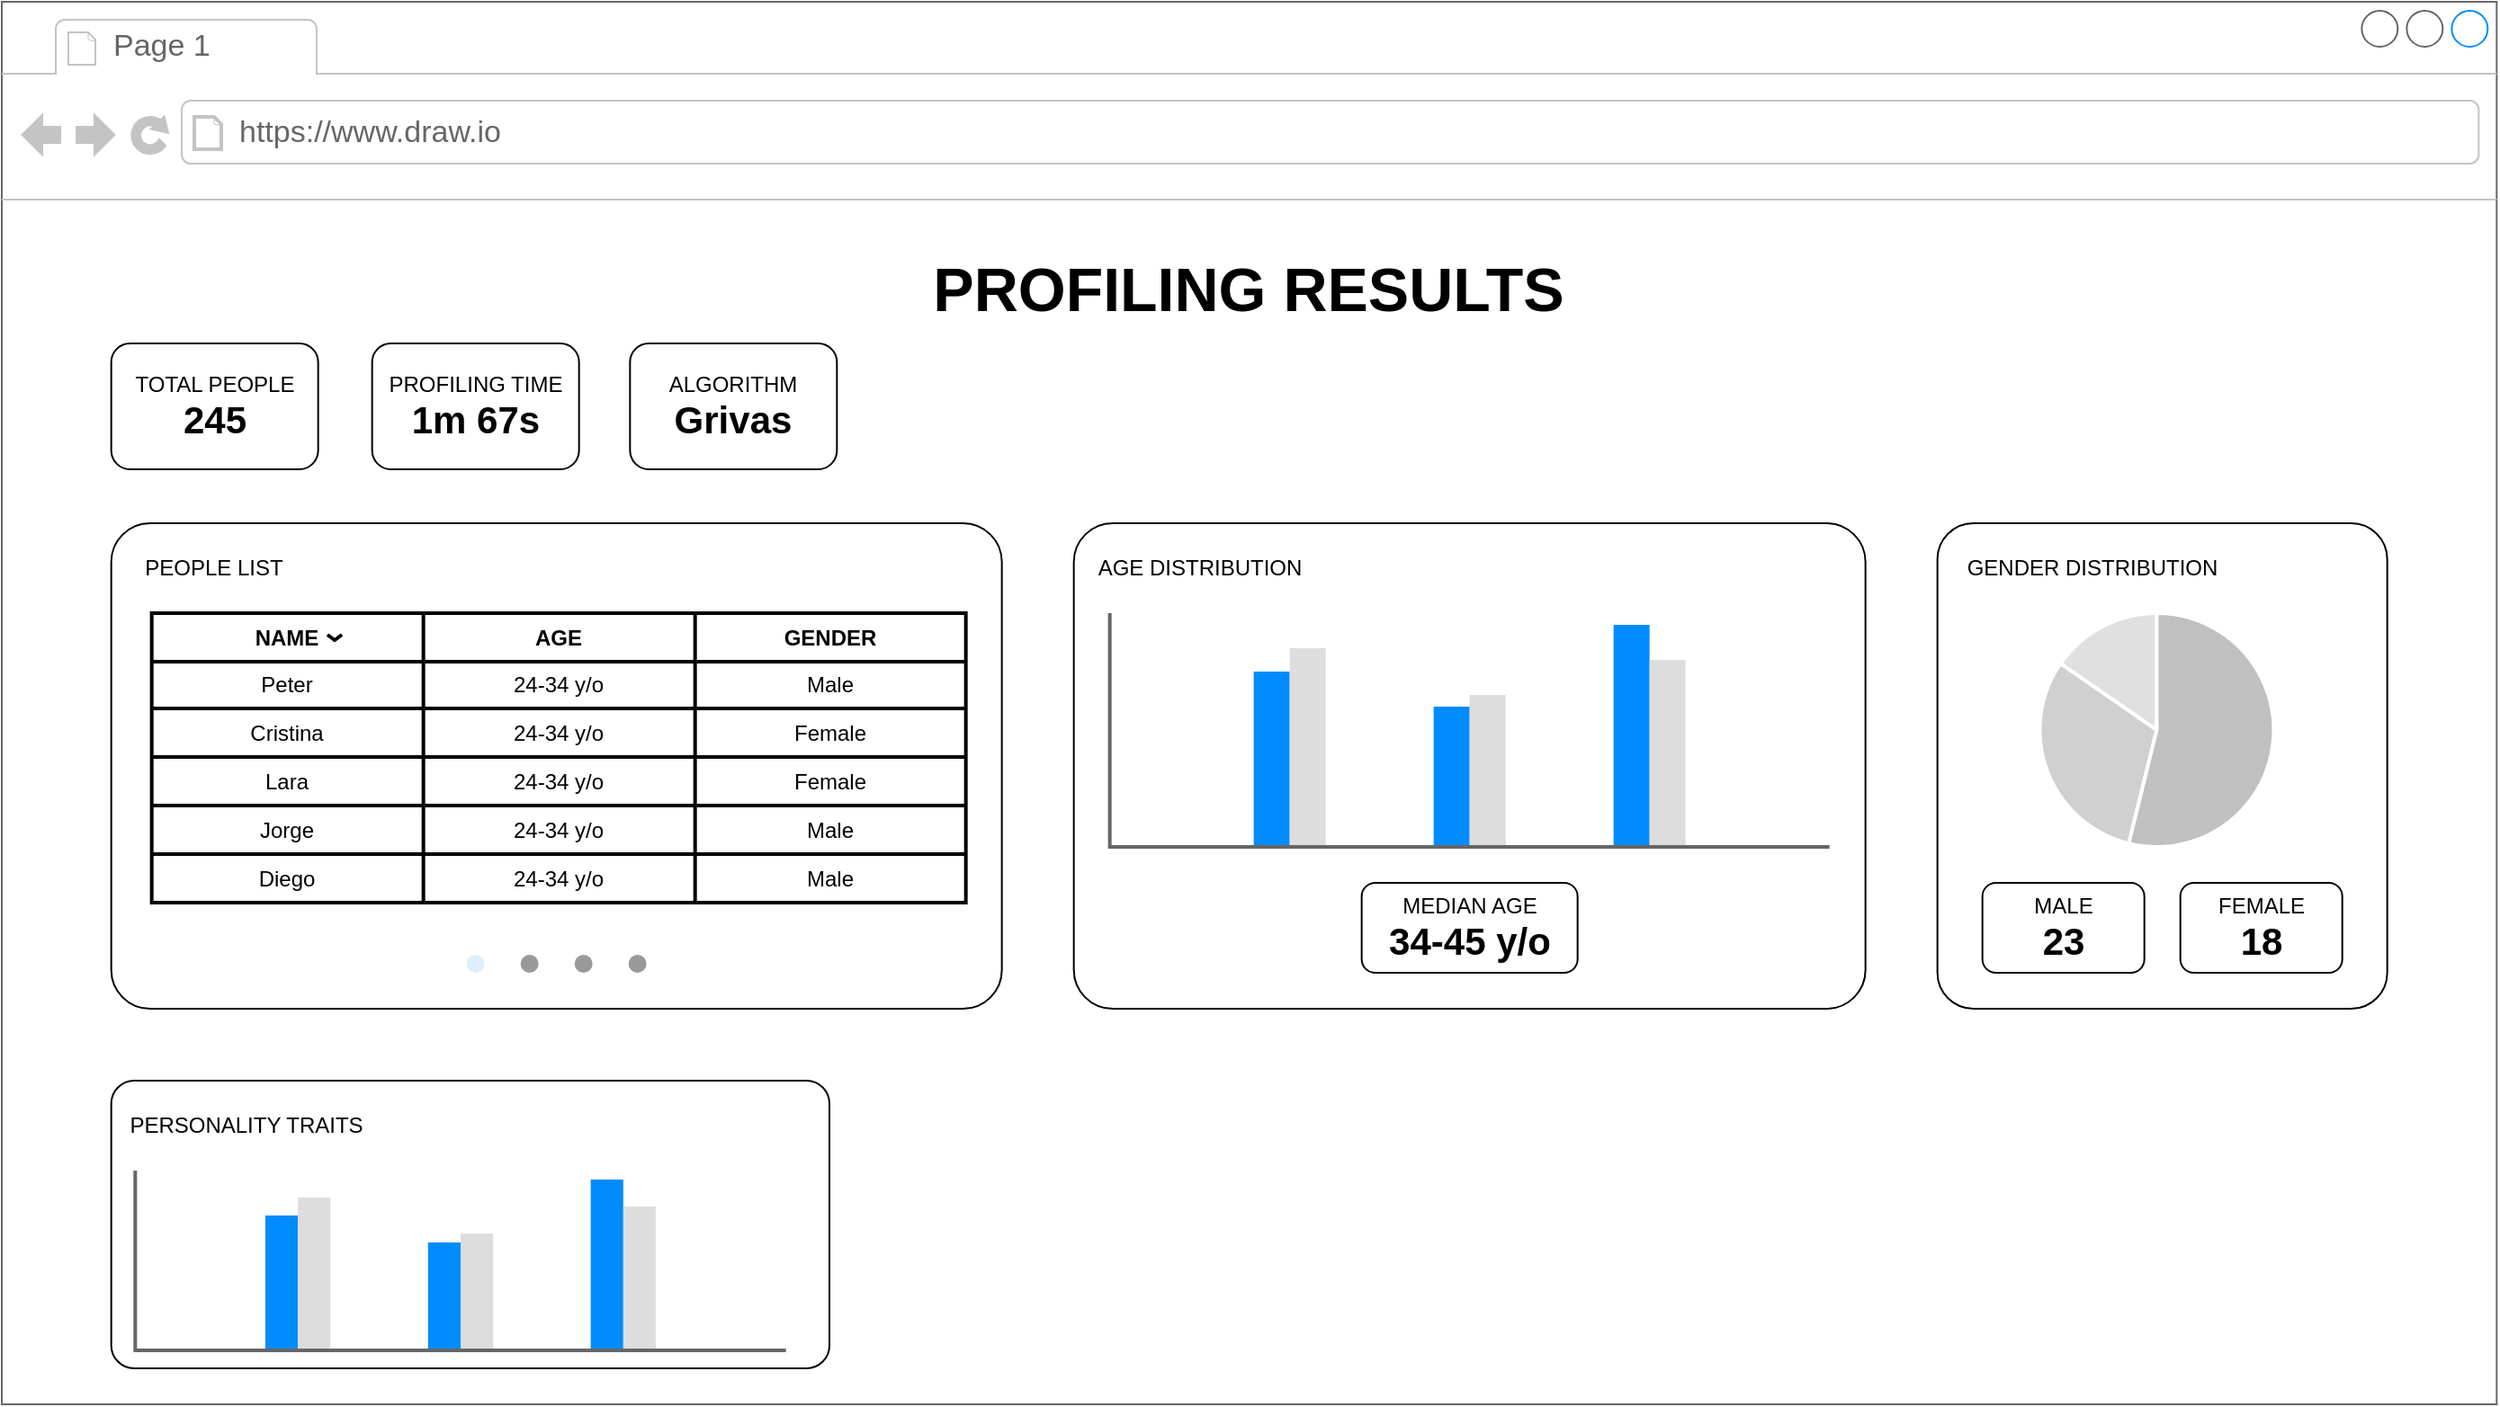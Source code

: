 <mxfile version="21.6.5" type="device">
  <diagram name="Page-1" id="g-YYf_nvfBdNuT4UyRlO">
    <mxGraphModel dx="1631" dy="872" grid="1" gridSize="10" guides="1" tooltips="1" connect="1" arrows="1" fold="1" page="1" pageScale="1" pageWidth="1600" pageHeight="900" math="0" shadow="0">
      <root>
        <mxCell id="0" />
        <mxCell id="1" parent="0" />
        <mxCell id="YneG4pRLCPzbk9W63suN-1" value="" style="strokeWidth=1;shadow=0;dashed=0;align=center;shape=mxgraph.mockup.containers.browserWindow;rSize=0;strokeColor=#666666;strokeColor2=#008cff;strokeColor3=#c4c4c4;mainText=,;recursiveResize=0;fontSize=24;html=1;aspect=fixed;fontStyle=1" parent="1" vertex="1">
          <mxGeometry y="120" width="1386.67" height="780" as="geometry" />
        </mxCell>
        <mxCell id="YneG4pRLCPzbk9W63suN-2" value="Page 1" style="strokeWidth=1;shadow=0;dashed=0;align=center;html=1;shape=mxgraph.mockup.containers.anchor;fontSize=17;fontColor=#666666;align=left;whiteSpace=wrap;" parent="YneG4pRLCPzbk9W63suN-1" vertex="1">
          <mxGeometry x="60" y="12" width="110" height="26" as="geometry" />
        </mxCell>
        <mxCell id="YneG4pRLCPzbk9W63suN-3" value="https://www.draw.io" style="strokeWidth=1;shadow=0;dashed=0;align=center;html=1;shape=mxgraph.mockup.containers.anchor;rSize=0;fontSize=17;fontColor=#666666;align=left;" parent="YneG4pRLCPzbk9W63suN-1" vertex="1">
          <mxGeometry x="130" y="60" width="250" height="26" as="geometry" />
        </mxCell>
        <mxCell id="YneG4pRLCPzbk9W63suN-4" value="PROFILING RESULTS" style="text;html=1;strokeColor=none;fillColor=none;align=center;verticalAlign=middle;whiteSpace=wrap;rounded=0;fontSize=34;fontStyle=1;" parent="YneG4pRLCPzbk9W63suN-1" vertex="1">
          <mxGeometry x="488.34" y="130" width="410" height="60" as="geometry" />
        </mxCell>
        <mxCell id="YneG4pRLCPzbk9W63suN-5" value="&lt;div&gt;&lt;span style=&quot;font-weight: normal;&quot;&gt;TOTAL PEOPLE&lt;/span&gt;&lt;/div&gt;&lt;div style=&quot;font-size: 21px;&quot;&gt;245&lt;br&gt;&lt;/div&gt;" style="rounded=1;whiteSpace=wrap;html=1;fontStyle=1" parent="YneG4pRLCPzbk9W63suN-1" vertex="1">
          <mxGeometry x="60.83" y="190" width="115" height="70" as="geometry" />
        </mxCell>
        <mxCell id="YneG4pRLCPzbk9W63suN-6" value="&lt;div&gt;&lt;span style=&quot;font-weight: normal;&quot;&gt;PROFILING TIME&lt;br&gt;&lt;/span&gt;&lt;/div&gt;&lt;div style=&quot;font-size: 21px;&quot;&gt;1m 67s&lt;br&gt;&lt;/div&gt;" style="rounded=1;whiteSpace=wrap;html=1;fontStyle=1" parent="YneG4pRLCPzbk9W63suN-1" vertex="1">
          <mxGeometry x="205.83" y="190" width="115" height="70" as="geometry" />
        </mxCell>
        <mxCell id="YneG4pRLCPzbk9W63suN-7" value="&lt;div&gt;&lt;span style=&quot;font-weight: normal;&quot;&gt;ALGORITHM&lt;br&gt;&lt;/span&gt;&lt;/div&gt;&lt;div style=&quot;font-size: 21px;&quot;&gt;Grivas&lt;/div&gt;" style="rounded=1;whiteSpace=wrap;html=1;fontStyle=1" parent="YneG4pRLCPzbk9W63suN-1" vertex="1">
          <mxGeometry x="349.16" y="190" width="115" height="70" as="geometry" />
        </mxCell>
        <mxCell id="YneG4pRLCPzbk9W63suN-8" value="" style="rounded=1;whiteSpace=wrap;html=1;fontStyle=1;arcSize=8;" parent="YneG4pRLCPzbk9W63suN-1" vertex="1">
          <mxGeometry x="60.83" y="290" width="495" height="270" as="geometry" />
        </mxCell>
        <mxCell id="YneG4pRLCPzbk9W63suN-9" value="PEOPLE LIST" style="text;html=1;strokeColor=none;fillColor=none;align=center;verticalAlign=middle;whiteSpace=wrap;rounded=0;" parent="YneG4pRLCPzbk9W63suN-1" vertex="1">
          <mxGeometry x="68.33" y="300" width="100" height="30" as="geometry" />
        </mxCell>
        <mxCell id="YneG4pRLCPzbk9W63suN-10" value="" style="shape=table;html=1;whiteSpace=wrap;startSize=0;container=1;collapsible=0;childLayout=tableLayout;strokeWidth=2;" parent="YneG4pRLCPzbk9W63suN-1" vertex="1">
          <mxGeometry x="83.33" y="340" width="452.5" height="161" as="geometry" />
        </mxCell>
        <mxCell id="YneG4pRLCPzbk9W63suN-11" value="" style="shape=tableRow;horizontal=0;startSize=0;swimlaneHead=0;swimlaneBody=0;top=0;left=0;bottom=0;right=0;collapsible=0;dropTarget=0;fillColor=none;points=[[0,0.5],[1,0.5]];portConstraint=eastwest;" parent="YneG4pRLCPzbk9W63suN-10" vertex="1">
          <mxGeometry width="452.5" height="27" as="geometry" />
        </mxCell>
        <mxCell id="YneG4pRLCPzbk9W63suN-12" value="NAME" style="shape=partialRectangle;html=1;whiteSpace=wrap;connectable=0;fillColor=none;top=0;left=0;bottom=0;right=0;overflow=hidden;fontStyle=1" parent="YneG4pRLCPzbk9W63suN-11" vertex="1">
          <mxGeometry width="151" height="27" as="geometry">
            <mxRectangle width="151" height="27" as="alternateBounds" />
          </mxGeometry>
        </mxCell>
        <mxCell id="YneG4pRLCPzbk9W63suN-13" value="AGE" style="shape=partialRectangle;html=1;whiteSpace=wrap;connectable=0;fillColor=none;top=0;left=0;bottom=0;right=0;overflow=hidden;fontStyle=1" parent="YneG4pRLCPzbk9W63suN-11" vertex="1">
          <mxGeometry x="151" width="151" height="27" as="geometry">
            <mxRectangle width="151" height="27" as="alternateBounds" />
          </mxGeometry>
        </mxCell>
        <mxCell id="YneG4pRLCPzbk9W63suN-14" value="GENDER" style="shape=partialRectangle;html=1;whiteSpace=wrap;connectable=0;fillColor=none;top=0;left=0;bottom=0;right=0;overflow=hidden;fontStyle=1" parent="YneG4pRLCPzbk9W63suN-11" vertex="1">
          <mxGeometry x="302" width="151" height="27" as="geometry">
            <mxRectangle width="151" height="27" as="alternateBounds" />
          </mxGeometry>
        </mxCell>
        <mxCell id="YneG4pRLCPzbk9W63suN-15" value="" style="shape=tableRow;horizontal=0;startSize=0;swimlaneHead=0;swimlaneBody=0;top=0;left=0;bottom=0;right=0;collapsible=0;dropTarget=0;fillColor=none;points=[[0,0.5],[1,0.5]];portConstraint=eastwest;" parent="YneG4pRLCPzbk9W63suN-10" vertex="1">
          <mxGeometry y="27" width="452.5" height="26" as="geometry" />
        </mxCell>
        <mxCell id="YneG4pRLCPzbk9W63suN-16" value="Peter" style="shape=partialRectangle;html=1;whiteSpace=wrap;connectable=0;fillColor=none;top=0;left=0;bottom=0;right=0;overflow=hidden;" parent="YneG4pRLCPzbk9W63suN-15" vertex="1">
          <mxGeometry width="151" height="26" as="geometry">
            <mxRectangle width="151" height="26" as="alternateBounds" />
          </mxGeometry>
        </mxCell>
        <mxCell id="YneG4pRLCPzbk9W63suN-17" value="24-34 y/o" style="shape=partialRectangle;html=1;whiteSpace=wrap;connectable=0;fillColor=none;top=0;left=0;bottom=0;right=0;overflow=hidden;" parent="YneG4pRLCPzbk9W63suN-15" vertex="1">
          <mxGeometry x="151" width="151" height="26" as="geometry">
            <mxRectangle width="151" height="26" as="alternateBounds" />
          </mxGeometry>
        </mxCell>
        <mxCell id="YneG4pRLCPzbk9W63suN-18" value="Male" style="shape=partialRectangle;html=1;whiteSpace=wrap;connectable=0;fillColor=none;top=0;left=0;bottom=0;right=0;overflow=hidden;" parent="YneG4pRLCPzbk9W63suN-15" vertex="1">
          <mxGeometry x="302" width="151" height="26" as="geometry">
            <mxRectangle width="151" height="26" as="alternateBounds" />
          </mxGeometry>
        </mxCell>
        <mxCell id="YneG4pRLCPzbk9W63suN-19" value="" style="shape=tableRow;horizontal=0;startSize=0;swimlaneHead=0;swimlaneBody=0;top=0;left=0;bottom=0;right=0;collapsible=0;dropTarget=0;fillColor=none;points=[[0,0.5],[1,0.5]];portConstraint=eastwest;" parent="YneG4pRLCPzbk9W63suN-10" vertex="1">
          <mxGeometry y="53" width="452.5" height="27" as="geometry" />
        </mxCell>
        <mxCell id="YneG4pRLCPzbk9W63suN-20" value="Cristina" style="shape=partialRectangle;html=1;whiteSpace=wrap;connectable=0;fillColor=none;top=0;left=0;bottom=0;right=0;overflow=hidden;" parent="YneG4pRLCPzbk9W63suN-19" vertex="1">
          <mxGeometry width="151" height="27" as="geometry">
            <mxRectangle width="151" height="27" as="alternateBounds" />
          </mxGeometry>
        </mxCell>
        <mxCell id="YneG4pRLCPzbk9W63suN-21" value="24-34 y/o" style="shape=partialRectangle;html=1;whiteSpace=wrap;connectable=0;fillColor=none;top=0;left=0;bottom=0;right=0;overflow=hidden;" parent="YneG4pRLCPzbk9W63suN-19" vertex="1">
          <mxGeometry x="151" width="151" height="27" as="geometry">
            <mxRectangle width="151" height="27" as="alternateBounds" />
          </mxGeometry>
        </mxCell>
        <mxCell id="YneG4pRLCPzbk9W63suN-22" value="Female" style="shape=partialRectangle;html=1;whiteSpace=wrap;connectable=0;fillColor=none;top=0;left=0;bottom=0;right=0;overflow=hidden;" parent="YneG4pRLCPzbk9W63suN-19" vertex="1">
          <mxGeometry x="302" width="151" height="27" as="geometry">
            <mxRectangle width="151" height="27" as="alternateBounds" />
          </mxGeometry>
        </mxCell>
        <mxCell id="YneG4pRLCPzbk9W63suN-23" style="shape=tableRow;horizontal=0;startSize=0;swimlaneHead=0;swimlaneBody=0;top=0;left=0;bottom=0;right=0;collapsible=0;dropTarget=0;fillColor=none;points=[[0,0.5],[1,0.5]];portConstraint=eastwest;" parent="YneG4pRLCPzbk9W63suN-10" vertex="1">
          <mxGeometry y="80" width="452.5" height="27" as="geometry" />
        </mxCell>
        <mxCell id="YneG4pRLCPzbk9W63suN-24" value="Lara" style="shape=partialRectangle;html=1;whiteSpace=wrap;connectable=0;fillColor=none;top=0;left=0;bottom=0;right=0;overflow=hidden;" parent="YneG4pRLCPzbk9W63suN-23" vertex="1">
          <mxGeometry width="151" height="27" as="geometry">
            <mxRectangle width="151" height="27" as="alternateBounds" />
          </mxGeometry>
        </mxCell>
        <mxCell id="YneG4pRLCPzbk9W63suN-25" value="24-34 y/o" style="shape=partialRectangle;html=1;whiteSpace=wrap;connectable=0;fillColor=none;top=0;left=0;bottom=0;right=0;overflow=hidden;" parent="YneG4pRLCPzbk9W63suN-23" vertex="1">
          <mxGeometry x="151" width="151" height="27" as="geometry">
            <mxRectangle width="151" height="27" as="alternateBounds" />
          </mxGeometry>
        </mxCell>
        <mxCell id="YneG4pRLCPzbk9W63suN-26" value="Female" style="shape=partialRectangle;html=1;whiteSpace=wrap;connectable=0;fillColor=none;top=0;left=0;bottom=0;right=0;overflow=hidden;" parent="YneG4pRLCPzbk9W63suN-23" vertex="1">
          <mxGeometry x="302" width="151" height="27" as="geometry">
            <mxRectangle width="151" height="27" as="alternateBounds" />
          </mxGeometry>
        </mxCell>
        <mxCell id="YneG4pRLCPzbk9W63suN-27" style="shape=tableRow;horizontal=0;startSize=0;swimlaneHead=0;swimlaneBody=0;top=0;left=0;bottom=0;right=0;collapsible=0;dropTarget=0;fillColor=none;points=[[0,0.5],[1,0.5]];portConstraint=eastwest;" parent="YneG4pRLCPzbk9W63suN-10" vertex="1">
          <mxGeometry y="107" width="452.5" height="27" as="geometry" />
        </mxCell>
        <mxCell id="YneG4pRLCPzbk9W63suN-28" value="Jorge" style="shape=partialRectangle;html=1;whiteSpace=wrap;connectable=0;fillColor=none;top=0;left=0;bottom=0;right=0;overflow=hidden;" parent="YneG4pRLCPzbk9W63suN-27" vertex="1">
          <mxGeometry width="151" height="27" as="geometry">
            <mxRectangle width="151" height="27" as="alternateBounds" />
          </mxGeometry>
        </mxCell>
        <mxCell id="YneG4pRLCPzbk9W63suN-29" value="24-34 y/o" style="shape=partialRectangle;html=1;whiteSpace=wrap;connectable=0;fillColor=none;top=0;left=0;bottom=0;right=0;overflow=hidden;" parent="YneG4pRLCPzbk9W63suN-27" vertex="1">
          <mxGeometry x="151" width="151" height="27" as="geometry">
            <mxRectangle width="151" height="27" as="alternateBounds" />
          </mxGeometry>
        </mxCell>
        <mxCell id="YneG4pRLCPzbk9W63suN-30" value="Male" style="shape=partialRectangle;html=1;whiteSpace=wrap;connectable=0;fillColor=none;top=0;left=0;bottom=0;right=0;overflow=hidden;" parent="YneG4pRLCPzbk9W63suN-27" vertex="1">
          <mxGeometry x="302" width="151" height="27" as="geometry">
            <mxRectangle width="151" height="27" as="alternateBounds" />
          </mxGeometry>
        </mxCell>
        <mxCell id="YneG4pRLCPzbk9W63suN-31" style="shape=tableRow;horizontal=0;startSize=0;swimlaneHead=0;swimlaneBody=0;top=0;left=0;bottom=0;right=0;collapsible=0;dropTarget=0;fillColor=none;points=[[0,0.5],[1,0.5]];portConstraint=eastwest;" parent="YneG4pRLCPzbk9W63suN-10" vertex="1">
          <mxGeometry y="134" width="452.5" height="27" as="geometry" />
        </mxCell>
        <mxCell id="YneG4pRLCPzbk9W63suN-32" value="Diego" style="shape=partialRectangle;html=1;whiteSpace=wrap;connectable=0;fillColor=none;top=0;left=0;bottom=0;right=0;overflow=hidden;" parent="YneG4pRLCPzbk9W63suN-31" vertex="1">
          <mxGeometry width="151" height="27" as="geometry">
            <mxRectangle width="151" height="27" as="alternateBounds" />
          </mxGeometry>
        </mxCell>
        <mxCell id="YneG4pRLCPzbk9W63suN-33" value="24-34 y/o" style="shape=partialRectangle;html=1;whiteSpace=wrap;connectable=0;fillColor=none;top=0;left=0;bottom=0;right=0;overflow=hidden;" parent="YneG4pRLCPzbk9W63suN-31" vertex="1">
          <mxGeometry x="151" width="151" height="27" as="geometry">
            <mxRectangle width="151" height="27" as="alternateBounds" />
          </mxGeometry>
        </mxCell>
        <mxCell id="YneG4pRLCPzbk9W63suN-34" value="Male" style="shape=partialRectangle;html=1;whiteSpace=wrap;connectable=0;fillColor=none;top=0;left=0;bottom=0;right=0;overflow=hidden;" parent="YneG4pRLCPzbk9W63suN-31" vertex="1">
          <mxGeometry x="302" width="151" height="27" as="geometry">
            <mxRectangle width="151" height="27" as="alternateBounds" />
          </mxGeometry>
        </mxCell>
        <mxCell id="YneG4pRLCPzbk9W63suN-35" value="" style="rounded=1;whiteSpace=wrap;html=1;fontStyle=1;arcSize=8;" parent="YneG4pRLCPzbk9W63suN-1" vertex="1">
          <mxGeometry x="595.83" y="290" width="440" height="270" as="geometry" />
        </mxCell>
        <mxCell id="YneG4pRLCPzbk9W63suN-36" value="AGE DISTRIBUTION" style="text;html=1;strokeColor=none;fillColor=none;align=center;verticalAlign=middle;whiteSpace=wrap;rounded=0;" parent="YneG4pRLCPzbk9W63suN-1" vertex="1">
          <mxGeometry x="605.83" y="300" width="120" height="30" as="geometry" />
        </mxCell>
        <mxCell id="YneG4pRLCPzbk9W63suN-37" value="" style="verticalLabelPosition=bottom;shadow=0;dashed=0;align=center;html=1;verticalAlign=top;strokeWidth=1;shape=mxgraph.mockup.graphics.columnChart;strokeColor=none;strokeColor2=none;strokeColor3=#666666;fillColor2=#008cff;fillColor3=#dddddd;" parent="YneG4pRLCPzbk9W63suN-1" vertex="1">
          <mxGeometry x="615.83" y="340" width="400" height="130" as="geometry" />
        </mxCell>
        <mxCell id="YneG4pRLCPzbk9W63suN-38" value="&lt;div&gt;&lt;span style=&quot;font-weight: normal;&quot;&gt;MEDIAN AGE&lt;br&gt;&lt;/span&gt;&lt;/div&gt;&lt;div style=&quot;font-size: 21px;&quot;&gt;34-45 y/o&lt;br&gt;&lt;/div&gt;" style="rounded=1;whiteSpace=wrap;html=1;fontStyle=1" parent="YneG4pRLCPzbk9W63suN-1" vertex="1">
          <mxGeometry x="755.83" y="490" width="120" height="50" as="geometry" />
        </mxCell>
        <mxCell id="YneG4pRLCPzbk9W63suN-39" value="" style="rounded=1;whiteSpace=wrap;html=1;fontStyle=1;arcSize=8;" parent="YneG4pRLCPzbk9W63suN-1" vertex="1">
          <mxGeometry x="1075.83" y="290" width="250" height="270" as="geometry" />
        </mxCell>
        <mxCell id="YneG4pRLCPzbk9W63suN-40" value="GENDER DISTRIBUTION" style="text;html=1;strokeColor=none;fillColor=none;align=center;verticalAlign=middle;whiteSpace=wrap;rounded=0;" parent="YneG4pRLCPzbk9W63suN-1" vertex="1">
          <mxGeometry x="1090" y="300" width="144.17" height="30" as="geometry" />
        </mxCell>
        <mxCell id="YneG4pRLCPzbk9W63suN-41" value="" style="verticalLabelPosition=bottom;shadow=0;dashed=0;align=center;html=1;verticalAlign=top;strokeWidth=1;shape=mxgraph.mockup.graphics.pieChart;strokeColor=#FFFFFF;parts=10,20,35;partColors=#e0e0e0,#d0d0d0,#c0c0c0,#b0b0b0,#a0a0a0;strokeWidth=2;" parent="YneG4pRLCPzbk9W63suN-1" vertex="1">
          <mxGeometry x="1132.71" y="340" width="130" height="130" as="geometry" />
        </mxCell>
        <mxCell id="YneG4pRLCPzbk9W63suN-42" value="&lt;div&gt;&lt;span style=&quot;font-weight: normal;&quot;&gt;MALE&lt;br&gt;&lt;/span&gt;&lt;/div&gt;&lt;div style=&quot;font-size: 21px;&quot;&gt;23&lt;br&gt;&lt;/div&gt;" style="rounded=1;whiteSpace=wrap;html=1;fontStyle=1" parent="YneG4pRLCPzbk9W63suN-1" vertex="1">
          <mxGeometry x="1100.84" y="490" width="90" height="50" as="geometry" />
        </mxCell>
        <mxCell id="YneG4pRLCPzbk9W63suN-43" value="&lt;div&gt;&lt;span style=&quot;font-weight: normal;&quot;&gt;FEMALE&lt;br&gt;&lt;/span&gt;&lt;/div&gt;&lt;div style=&quot;font-size: 21px;&quot;&gt;18&lt;br&gt;&lt;/div&gt;" style="rounded=1;whiteSpace=wrap;html=1;fontStyle=1" parent="YneG4pRLCPzbk9W63suN-1" vertex="1">
          <mxGeometry x="1210.84" y="490" width="90" height="50" as="geometry" />
        </mxCell>
        <mxCell id="YneG4pRLCPzbk9W63suN-44" value="" style="verticalLabelPosition=bottom;shadow=0;dashed=0;align=center;html=1;verticalAlign=top;strokeWidth=1;shape=mxgraph.mockup.navigation.pageControl;fillColor=#999999;strokeColor=#ddeeff;" parent="YneG4pRLCPzbk9W63suN-1" vertex="1">
          <mxGeometry x="258.33" y="520" width="100" height="30" as="geometry" />
        </mxCell>
        <mxCell id="YneG4pRLCPzbk9W63suN-45" value="" style="rounded=1;whiteSpace=wrap;html=1;fontStyle=1;arcSize=8;" parent="YneG4pRLCPzbk9W63suN-1" vertex="1">
          <mxGeometry x="60.83" y="600" width="399.17" height="160" as="geometry" />
        </mxCell>
        <mxCell id="YneG4pRLCPzbk9W63suN-46" value="PERSONALITY TRAITS" style="text;html=1;strokeColor=none;fillColor=none;align=center;verticalAlign=middle;whiteSpace=wrap;rounded=0;" parent="YneG4pRLCPzbk9W63suN-1" vertex="1">
          <mxGeometry x="60.83" y="610" width="150" height="30" as="geometry" />
        </mxCell>
        <mxCell id="YneG4pRLCPzbk9W63suN-53" value="" style="verticalLabelPosition=bottom;shadow=0;dashed=0;align=center;html=1;verticalAlign=top;strokeWidth=1;shape=mxgraph.mockup.graphics.columnChart;strokeColor=none;strokeColor2=none;strokeColor3=#666666;fillColor2=#008cff;fillColor3=#dddddd;" parent="YneG4pRLCPzbk9W63suN-1" vertex="1">
          <mxGeometry x="74.16" y="650" width="361.67" height="100" as="geometry" />
        </mxCell>
        <mxCell id="h3l34sJhCfpJDiKCtQ9r-1" value="" style="html=1;verticalLabelPosition=bottom;labelBackgroundColor=#ffffff;verticalAlign=top;shadow=0;dashed=0;strokeWidth=2;shape=mxgraph.ios7.misc.down;strokeColor=#000000;fontSize=9;" vertex="1" parent="YneG4pRLCPzbk9W63suN-1">
          <mxGeometry x="181" y="352" width="8" height="3" as="geometry" />
        </mxCell>
      </root>
    </mxGraphModel>
  </diagram>
</mxfile>
